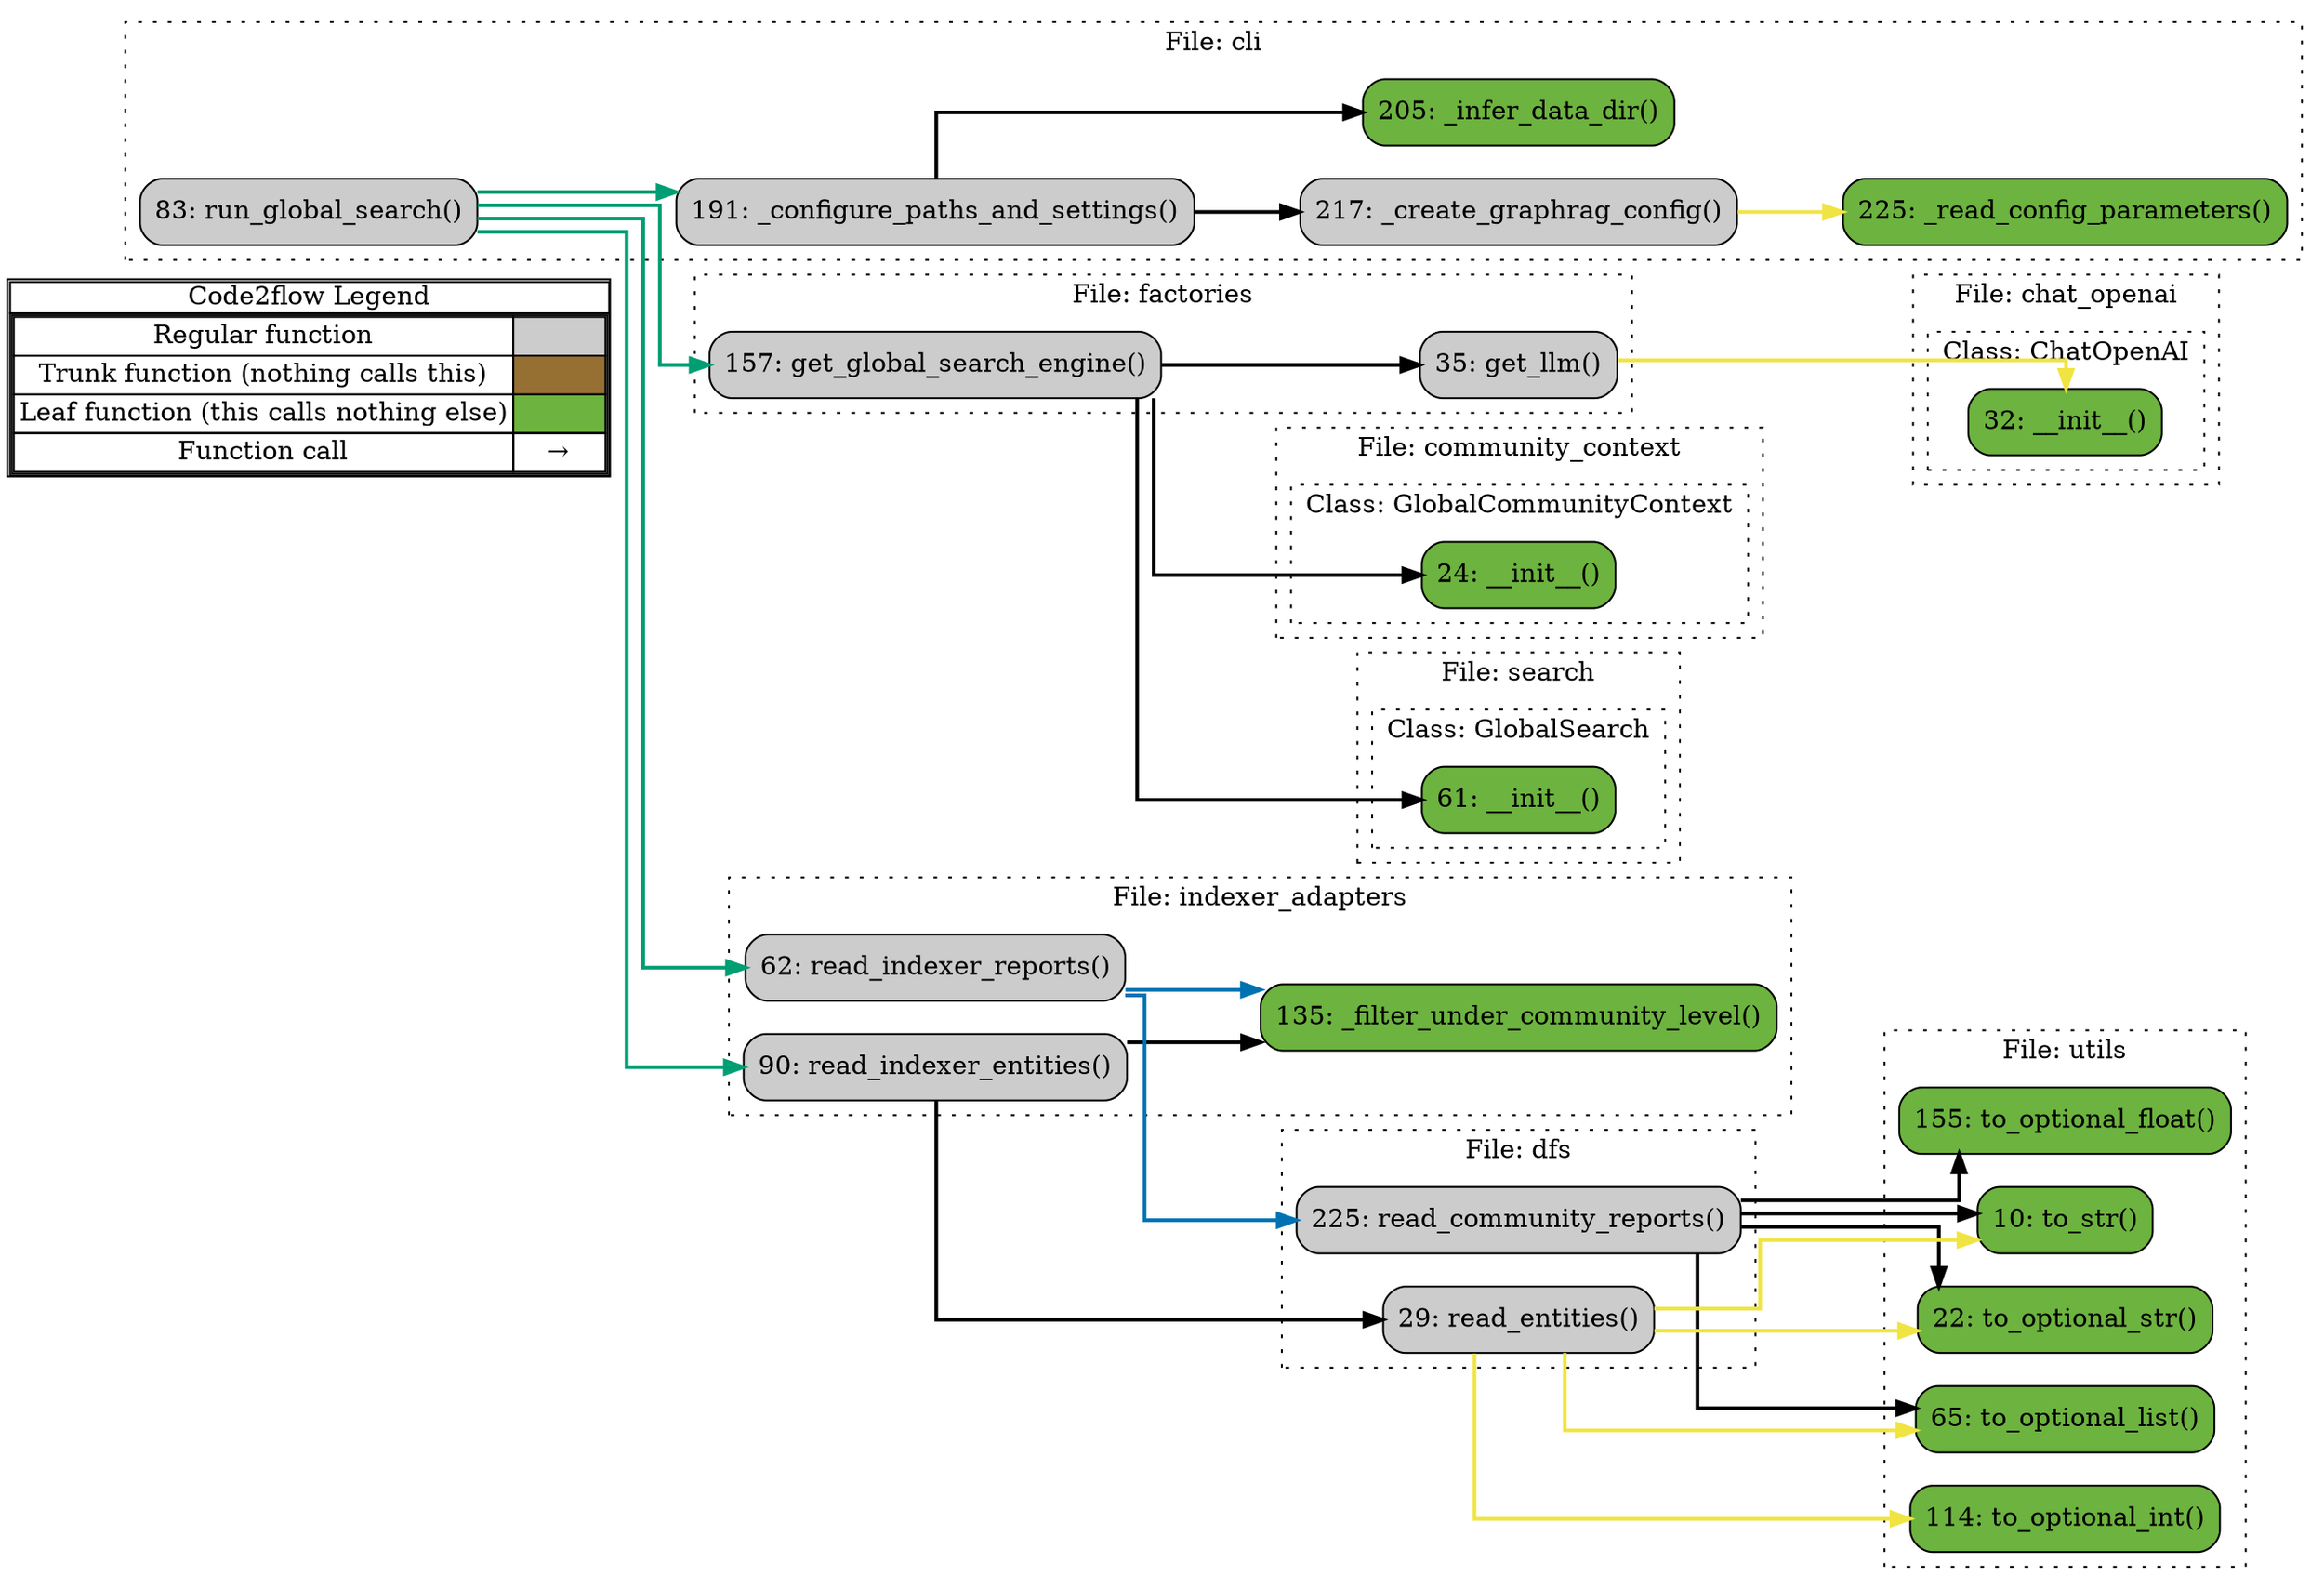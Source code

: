 digraph G {
concentrate=true;
splines="ortho";
rankdir="LR";
subgraph legend{
    rank = min;
    label = "legend";
    Legend [shape=none, margin=0, label = <
        <table cellspacing="0" cellpadding="0" border="1"><tr><td>Code2flow Legend</td></tr><tr><td>
        <table cellspacing="0">
        <tr><td>Regular function</td><td width="50px" bgcolor='#cccccc'></td></tr>
        <tr><td>Trunk function (nothing calls this)</td><td bgcolor='#966F33'></td></tr>
        <tr><td>Leaf function (this calls nothing else)</td><td bgcolor='#6db33f'></td></tr>
        <tr><td>Function call</td><td><font color='black'>&#8594;</font></td></tr>
        </table></td></tr></table>
        >];
}node_a0847ea5 [label="32: __init__()" name="chat_openai::ChatOpenAI.__init__" shape="rect" style="rounded,filled" fillcolor="#6db33f" ];
node_7567eff8 [label="191: _configure_paths_and_settings()" name="cli::_configure_paths_and_settings" shape="rect" style="rounded,filled" fillcolor="#cccccc" ];
node_17ca1554 [label="217: _create_graphrag_config()" name="cli::_create_graphrag_config" shape="rect" style="rounded,filled" fillcolor="#cccccc" ];
node_1bb85b5a [label="205: _infer_data_dir()" name="cli::_infer_data_dir" shape="rect" style="rounded,filled" fillcolor="#6db33f" ];
node_1522da9e [label="225: _read_config_parameters()" name="cli::_read_config_parameters" shape="rect" style="rounded,filled" fillcolor="#6db33f" ];
node_5a2f8ae3 [label="83: run_global_search()" name="cli::run_global_search" shape="rect" style="rounded,filled" fillcolor="#cccccc" ];
node_dd2f51e4 [label="24: __init__()" name="community_context::GlobalCommunityContext.__init__" shape="rect" style="rounded,filled" fillcolor="#6db33f" ];
node_58f7e3f0 [label="225: read_community_reports()" name="dfs::read_community_reports" shape="rect" style="rounded,filled" fillcolor="#cccccc" ];
node_0ce9d6f4 [label="29: read_entities()" name="dfs::read_entities" shape="rect" style="rounded,filled" fillcolor="#cccccc" ];
node_a1c3fe68 [label="157: get_global_search_engine()" name="factories::get_global_search_engine" shape="rect" style="rounded,filled" fillcolor="#cccccc" ];
node_80ddfd0c [label="35: get_llm()" name="factories::get_llm" shape="rect" style="rounded,filled" fillcolor="#cccccc" ];
node_d92666cd [label="135: _filter_under_community_level()" name="indexer_adapters::_filter_under_community_level" shape="rect" style="rounded,filled" fillcolor="#6db33f" ];
node_0d0f6948 [label="90: read_indexer_entities()" name="indexer_adapters::read_indexer_entities" shape="rect" style="rounded,filled" fillcolor="#cccccc" ];
node_be2d6e2d [label="62: read_indexer_reports()" name="indexer_adapters::read_indexer_reports" shape="rect" style="rounded,filled" fillcolor="#cccccc" ];
node_8b2007a6 [label="61: __init__()" name="search::GlobalSearch.__init__" shape="rect" style="rounded,filled" fillcolor="#6db33f" ];
node_19901c12 [label="155: to_optional_float()" name="utils::to_optional_float" shape="rect" style="rounded,filled" fillcolor="#6db33f" ];
node_acc58014 [label="114: to_optional_int()" name="utils::to_optional_int" shape="rect" style="rounded,filled" fillcolor="#6db33f" ];
node_41ad628e [label="65: to_optional_list()" name="utils::to_optional_list" shape="rect" style="rounded,filled" fillcolor="#6db33f" ];
node_255dddb0 [label="22: to_optional_str()" name="utils::to_optional_str" shape="rect" style="rounded,filled" fillcolor="#6db33f" ];
node_ada10d99 [label="10: to_str()" name="utils::to_str" shape="rect" style="rounded,filled" fillcolor="#6db33f" ];
node_7567eff8 -> node_17ca1554 [color="#000000" penwidth="2"];
node_7567eff8 -> node_1bb85b5a [color="#000000" penwidth="2"];
node_17ca1554 -> node_1522da9e [color="#F0E442" penwidth="2"];
node_5a2f8ae3 -> node_7567eff8 [color="#009E73" penwidth="2"];
node_5a2f8ae3 -> node_a1c3fe68 [color="#009E73" penwidth="2"];
node_5a2f8ae3 -> node_0d0f6948 [color="#009E73" penwidth="2"];
node_5a2f8ae3 -> node_be2d6e2d [color="#009E73" penwidth="2"];
node_58f7e3f0 -> node_19901c12 [color="#000000" penwidth="2"];
node_58f7e3f0 -> node_41ad628e [color="#000000" penwidth="2"];
node_58f7e3f0 -> node_41ad628e [color="#000000" penwidth="2"];
node_58f7e3f0 -> node_255dddb0 [color="#000000" penwidth="2"];
node_58f7e3f0 -> node_ada10d99 [color="#000000" penwidth="2"];
node_58f7e3f0 -> node_ada10d99 [color="#000000" penwidth="2"];
node_58f7e3f0 -> node_ada10d99 [color="#000000" penwidth="2"];
node_58f7e3f0 -> node_ada10d99 [color="#000000" penwidth="2"];
node_58f7e3f0 -> node_ada10d99 [color="#000000" penwidth="2"];
node_0ce9d6f4 -> node_acc58014 [color="#F0E442" penwidth="2"];
node_0ce9d6f4 -> node_41ad628e [color="#F0E442" penwidth="2"];
node_0ce9d6f4 -> node_41ad628e [color="#F0E442" penwidth="2"];
node_0ce9d6f4 -> node_41ad628e [color="#F0E442" penwidth="2"];
node_0ce9d6f4 -> node_41ad628e [color="#F0E442" penwidth="2"];
node_0ce9d6f4 -> node_41ad628e [color="#F0E442" penwidth="2"];
node_0ce9d6f4 -> node_41ad628e [color="#F0E442" penwidth="2"];
node_0ce9d6f4 -> node_255dddb0 [color="#F0E442" penwidth="2"];
node_0ce9d6f4 -> node_255dddb0 [color="#F0E442" penwidth="2"];
node_0ce9d6f4 -> node_255dddb0 [color="#F0E442" penwidth="2"];
node_0ce9d6f4 -> node_ada10d99 [color="#F0E442" penwidth="2"];
node_0ce9d6f4 -> node_ada10d99 [color="#F0E442" penwidth="2"];
node_a1c3fe68 -> node_dd2f51e4 [color="#000000" penwidth="2"];
node_a1c3fe68 -> node_80ddfd0c [color="#000000" penwidth="2"];
node_a1c3fe68 -> node_8b2007a6 [color="#000000" penwidth="2"];
node_80ddfd0c -> node_a0847ea5 [color="#F0E442" penwidth="2"];
node_0d0f6948 -> node_0ce9d6f4 [color="#000000" penwidth="2"];
node_0d0f6948 -> node_d92666cd [color="#000000" penwidth="2"];
node_be2d6e2d -> node_58f7e3f0 [color="#0072B2" penwidth="2"];
node_be2d6e2d -> node_d92666cd [color="#0072B2" penwidth="2"];
node_be2d6e2d -> node_d92666cd [color="#0072B2" penwidth="2"];
subgraph cluster_10151279 {
    label="File: chat_openai";
    name="chat_openai";
    style="filled";
    graph[style=dotted];
    subgraph cluster_425ca520 {
        node_a0847ea5;
        label="Class: ChatOpenAI";
        name="ChatOpenAI";
        style="filled";
        graph[style=dotted];
    };
};
subgraph cluster_f1bc5af1 {
    node_5a2f8ae3 node_7567eff8 node_1bb85b5a node_17ca1554 node_1522da9e;
    label="File: cli";
    name="cli";
    style="filled";
    graph[style=dotted];
};
subgraph cluster_57d9d13b {
    label="File: community_context";
    name="community_context";
    style="filled";
    graph[style=dotted];
    subgraph cluster_cf0e371c {
        node_dd2f51e4;
        label="Class: GlobalCommunityContext";
        name="GlobalCommunityContext";
        style="filled";
        graph[style=dotted];
    };
};
subgraph cluster_4379fd9c {
    node_0ce9d6f4 node_58f7e3f0;
    label="File: dfs";
    name="dfs";
    style="filled";
    graph[style=dotted];
};
subgraph cluster_4576fe39 {
    node_80ddfd0c node_a1c3fe68;
    label="File: factories";
    name="factories";
    style="filled";
    graph[style=dotted];
};
subgraph cluster_7d5b8ff0 {
    node_be2d6e2d node_0d0f6948 node_d92666cd;
    label="File: indexer_adapters";
    name="indexer_adapters";
    style="filled";
    graph[style=dotted];
};
subgraph cluster_65782757 {
    label="File: search";
    name="search";
    style="filled";
    graph[style=dotted];
    subgraph cluster_9252230b {
        node_8b2007a6;
        label="Class: GlobalSearch";
        name="GlobalSearch";
        style="filled";
        graph[style=dotted];
    };
};
subgraph cluster_36514204 {
    node_ada10d99 node_255dddb0 node_41ad628e node_acc58014 node_19901c12;
    label="File: utils";
    name="utils";
    style="filled";
    graph[style=dotted];
};
}
